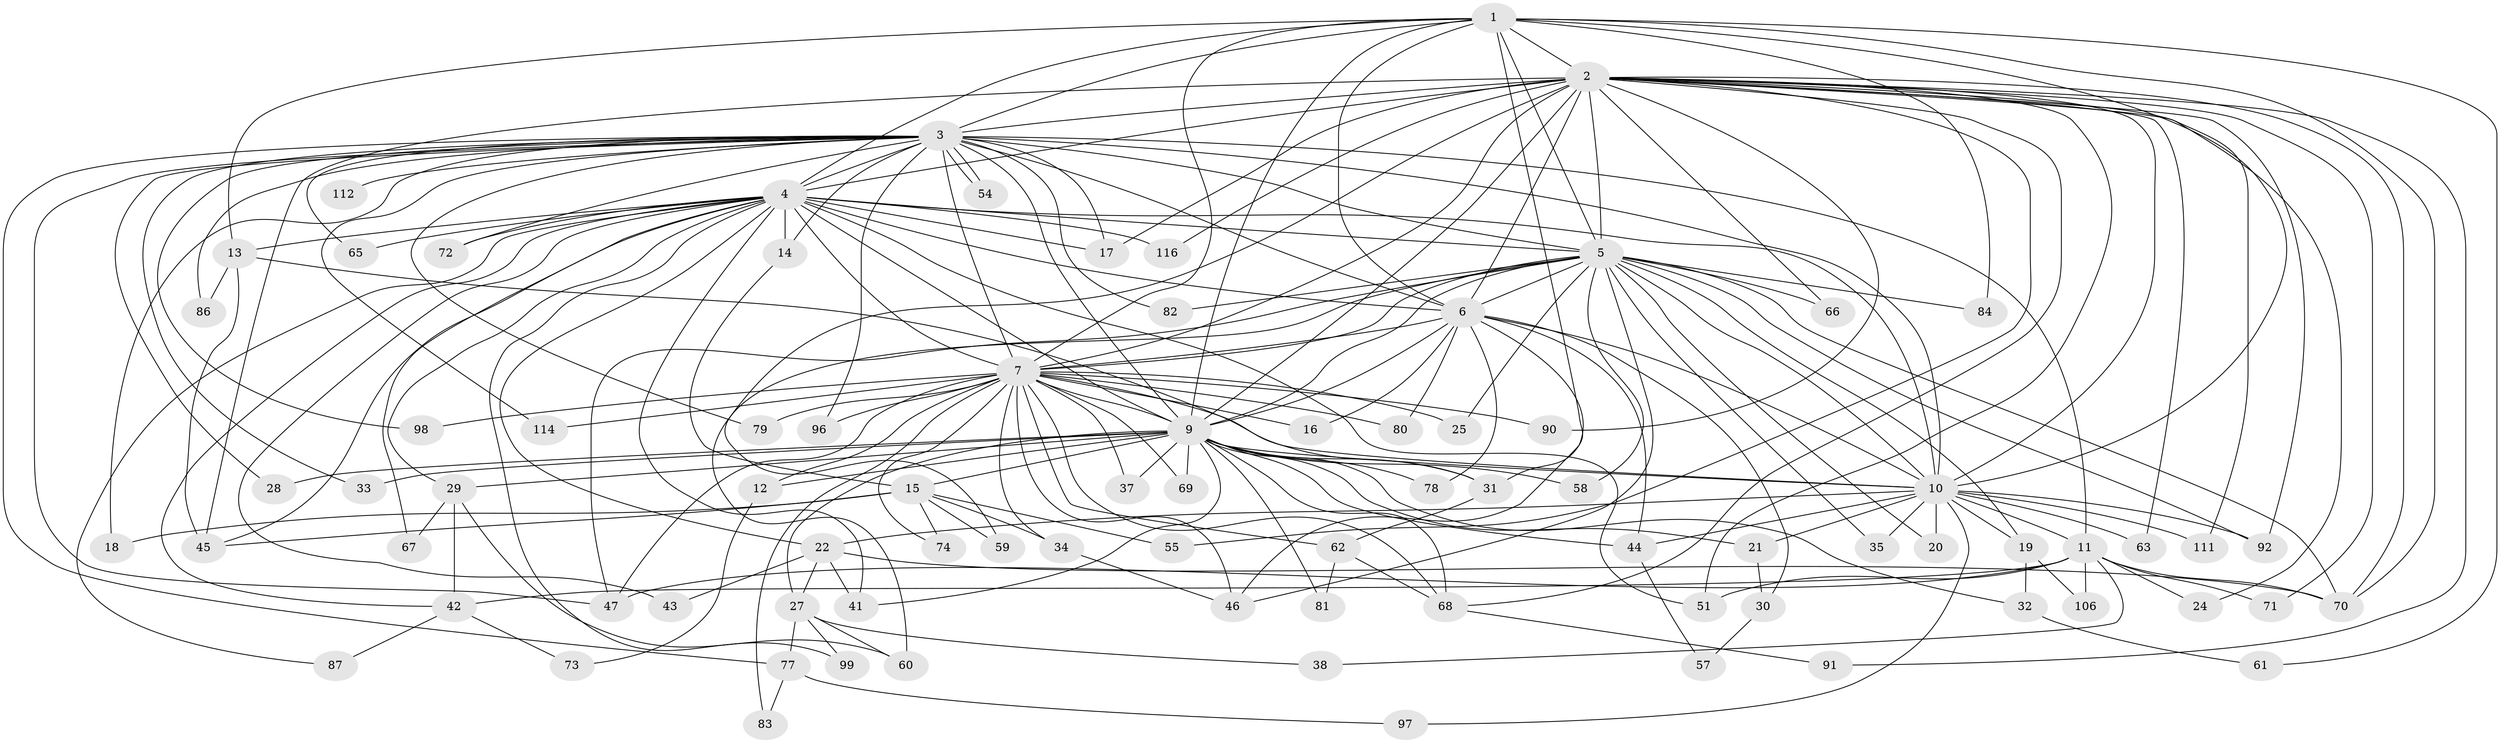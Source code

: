 // original degree distribution, {15: 0.01680672268907563, 18: 0.008403361344537815, 30: 0.01680672268907563, 26: 0.008403361344537815, 23: 0.01680672268907563, 16: 0.008403361344537815, 25: 0.008403361344537815, 10: 0.008403361344537815, 3: 0.16806722689075632, 5: 0.05042016806722689, 8: 0.008403361344537815, 2: 0.5630252100840336, 4: 0.09243697478991597, 7: 0.008403361344537815, 6: 0.01680672268907563}
// Generated by graph-tools (version 1.1) at 2025/17/03/04/25 18:17:37]
// undirected, 83 vertices, 202 edges
graph export_dot {
graph [start="1"]
  node [color=gray90,style=filled];
  1;
  2 [super="+8"];
  3 [super="+56+40"];
  4 [super="+108+119"];
  5;
  6 [super="+94+89+23"];
  7 [super="+53"];
  9 [super="+113+109+50+36"];
  10;
  11;
  12;
  13;
  14;
  15;
  16;
  17;
  18;
  19;
  20;
  21;
  22 [super="+26+118"];
  24;
  25;
  27;
  28;
  29 [super="+52"];
  30;
  31;
  32;
  33;
  34;
  35;
  37;
  38;
  41;
  42;
  43;
  44;
  45 [super="+115+102"];
  46 [super="+95+104"];
  47 [super="+117+48"];
  51;
  54;
  55;
  57;
  58;
  59;
  60 [super="+85"];
  61;
  62 [super="+88"];
  63;
  65;
  66;
  67;
  68 [super="+76"];
  69;
  70 [super="+101"];
  71;
  72;
  73;
  74;
  77;
  78;
  79;
  80;
  81;
  82;
  83;
  84 [super="+110"];
  86;
  87;
  90;
  91;
  92 [super="+103"];
  96;
  97;
  98;
  99;
  106;
  111;
  112;
  114;
  116;
  1 -- 2 [weight=2];
  1 -- 3;
  1 -- 4;
  1 -- 5;
  1 -- 6;
  1 -- 7;
  1 -- 9;
  1 -- 10;
  1 -- 13;
  1 -- 31;
  1 -- 61;
  1 -- 84 [weight=2];
  1 -- 70;
  2 -- 3 [weight=2];
  2 -- 4 [weight=2];
  2 -- 5 [weight=2];
  2 -- 6 [weight=2];
  2 -- 7 [weight=2];
  2 -- 9 [weight=2];
  2 -- 10 [weight=2];
  2 -- 24;
  2 -- 51;
  2 -- 55;
  2 -- 59;
  2 -- 66;
  2 -- 68;
  2 -- 90;
  2 -- 91;
  2 -- 45;
  2 -- 70;
  2 -- 71;
  2 -- 17;
  2 -- 92;
  2 -- 111;
  2 -- 116;
  2 -- 63;
  3 -- 4;
  3 -- 5 [weight=2];
  3 -- 6;
  3 -- 7 [weight=3];
  3 -- 9 [weight=2];
  3 -- 10;
  3 -- 11;
  3 -- 14;
  3 -- 17;
  3 -- 18;
  3 -- 28;
  3 -- 33;
  3 -- 47;
  3 -- 54;
  3 -- 54;
  3 -- 65;
  3 -- 72;
  3 -- 79;
  3 -- 86;
  3 -- 96;
  3 -- 98;
  3 -- 112 [weight=2];
  3 -- 114;
  3 -- 77;
  3 -- 82;
  4 -- 5;
  4 -- 6 [weight=2];
  4 -- 7;
  4 -- 9;
  4 -- 10;
  4 -- 13;
  4 -- 14;
  4 -- 17;
  4 -- 22;
  4 -- 29;
  4 -- 41;
  4 -- 43;
  4 -- 65;
  4 -- 67;
  4 -- 72;
  4 -- 87;
  4 -- 99;
  4 -- 116;
  4 -- 45;
  4 -- 42;
  4 -- 51;
  5 -- 6;
  5 -- 7;
  5 -- 9;
  5 -- 10;
  5 -- 19;
  5 -- 20;
  5 -- 25;
  5 -- 35;
  5 -- 47;
  5 -- 58;
  5 -- 60;
  5 -- 66;
  5 -- 70;
  5 -- 82;
  5 -- 84;
  5 -- 92;
  5 -- 46;
  6 -- 7 [weight=3];
  6 -- 9;
  6 -- 10;
  6 -- 16;
  6 -- 30;
  6 -- 78;
  6 -- 46;
  6 -- 44;
  6 -- 80;
  7 -- 9 [weight=2];
  7 -- 10;
  7 -- 12;
  7 -- 16;
  7 -- 25;
  7 -- 34;
  7 -- 37;
  7 -- 46;
  7 -- 62;
  7 -- 74;
  7 -- 79;
  7 -- 80;
  7 -- 90;
  7 -- 96;
  7 -- 98;
  7 -- 114;
  7 -- 83;
  7 -- 69;
  7 -- 47 [weight=2];
  7 -- 68;
  9 -- 10 [weight=2];
  9 -- 12;
  9 -- 15;
  9 -- 21;
  9 -- 27;
  9 -- 28;
  9 -- 29 [weight=2];
  9 -- 32;
  9 -- 33;
  9 -- 44;
  9 -- 68;
  9 -- 78;
  9 -- 81;
  9 -- 31 [weight=2];
  9 -- 41;
  9 -- 37 [weight=2];
  9 -- 58;
  9 -- 69;
  10 -- 11;
  10 -- 19;
  10 -- 20;
  10 -- 21;
  10 -- 22 [weight=3];
  10 -- 35;
  10 -- 44;
  10 -- 63;
  10 -- 92;
  10 -- 97;
  10 -- 111;
  11 -- 24;
  11 -- 38;
  11 -- 42;
  11 -- 51;
  11 -- 70;
  11 -- 71;
  11 -- 106;
  11 -- 47;
  12 -- 73;
  13 -- 31;
  13 -- 45;
  13 -- 86;
  14 -- 15;
  15 -- 18;
  15 -- 34;
  15 -- 45;
  15 -- 55;
  15 -- 59;
  15 -- 74;
  19 -- 32;
  19 -- 106;
  21 -- 30;
  22 -- 27;
  22 -- 41;
  22 -- 43;
  22 -- 70;
  27 -- 38;
  27 -- 60;
  27 -- 77;
  27 -- 99;
  29 -- 42;
  29 -- 67;
  29 -- 60;
  30 -- 57;
  31 -- 62;
  32 -- 61;
  34 -- 46;
  42 -- 73;
  42 -- 87;
  44 -- 57;
  62 -- 81;
  62 -- 68;
  68 -- 91;
  77 -- 83;
  77 -- 97;
}
